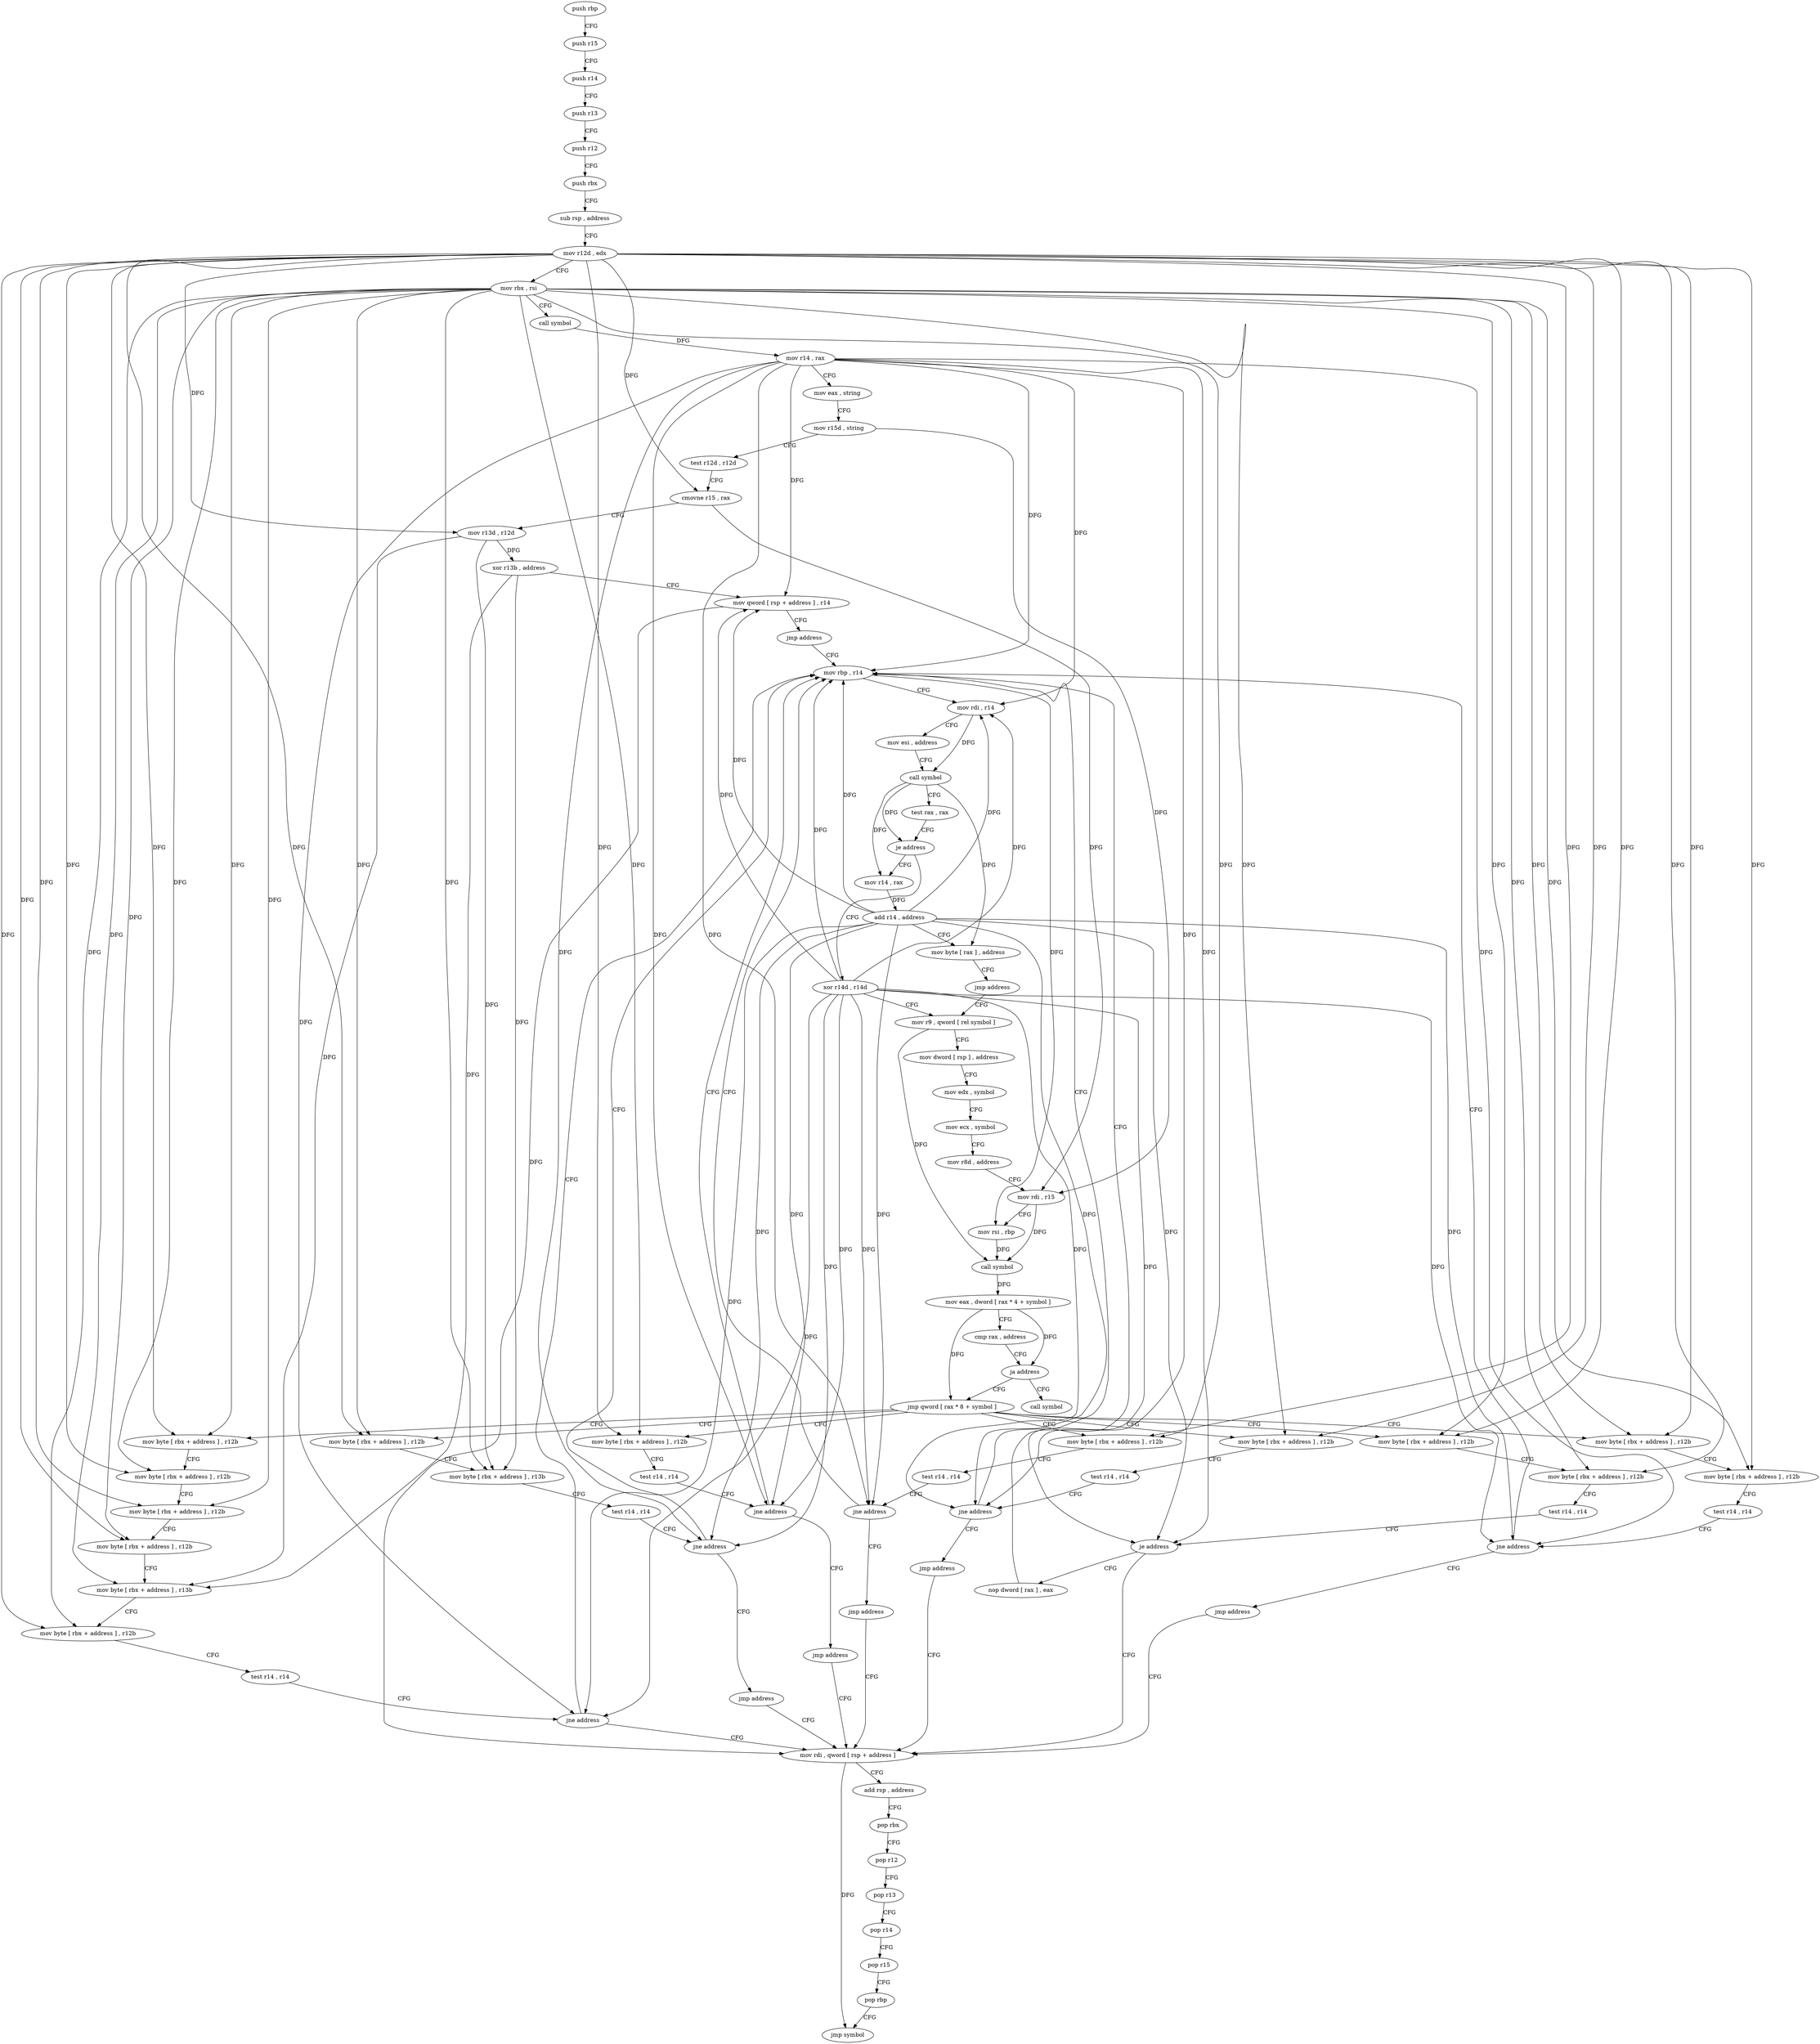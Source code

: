 digraph "func" {
"4207648" [label = "push rbp" ]
"4207649" [label = "push r15" ]
"4207651" [label = "push r14" ]
"4207653" [label = "push r13" ]
"4207655" [label = "push r12" ]
"4207657" [label = "push rbx" ]
"4207658" [label = "sub rsp , address" ]
"4207662" [label = "mov r12d , edx" ]
"4207665" [label = "mov rbx , rsi" ]
"4207668" [label = "call symbol" ]
"4207673" [label = "mov r14 , rax" ]
"4207676" [label = "mov eax , string" ]
"4207681" [label = "mov r15d , string" ]
"4207687" [label = "test r12d , r12d" ]
"4207690" [label = "cmovne r15 , rax" ]
"4207694" [label = "mov r13d , r12d" ]
"4207697" [label = "xor r13b , address" ]
"4207701" [label = "mov qword [ rsp + address ] , r14" ]
"4207706" [label = "jmp address" ]
"4207728" [label = "mov rbp , r14" ]
"4207731" [label = "mov rdi , r14" ]
"4207734" [label = "mov esi , address" ]
"4207739" [label = "call symbol" ]
"4207744" [label = "test rax , rax" ]
"4207747" [label = "je address" ]
"4207776" [label = "xor r14d , r14d" ]
"4207749" [label = "mov r14 , rax" ]
"4207779" [label = "mov r9 , qword [ rel symbol ]" ]
"4207752" [label = "add r14 , address" ]
"4207756" [label = "mov byte [ rax ] , address" ]
"4207759" [label = "jmp address" ]
"4207984" [label = "call symbol" ]
"4207837" [label = "jmp qword [ rax * 8 + symbol ]" ]
"4207708" [label = "mov byte [ rbx + address ] , r12b" ]
"4207844" [label = "mov byte [ rbx + address ] , r12b" ]
"4207863" [label = "mov byte [ rbx + address ] , r12b" ]
"4207878" [label = "mov byte [ rbx + address ] , r12b" ]
"4207893" [label = "mov byte [ rbx + address ] , r12b" ]
"4207908" [label = "mov byte [ rbx + address ] , r12b" ]
"4207927" [label = "mov byte [ rbx + address ] , r12b" ]
"4207786" [label = "mov dword [ rsp ] , address" ]
"4207793" [label = "mov edx , symbol" ]
"4207798" [label = "mov ecx , symbol" ]
"4207803" [label = "mov r8d , address" ]
"4207809" [label = "mov rdi , r15" ]
"4207812" [label = "mov rsi , rbp" ]
"4207815" [label = "call symbol" ]
"4207820" [label = "mov eax , dword [ rax * 4 + symbol ]" ]
"4207827" [label = "cmp rax , address" ]
"4207831" [label = "ja address" ]
"4207712" [label = "mov byte [ rbx + address ] , r12b" ]
"4207716" [label = "test r14 , r14" ]
"4207719" [label = "je address" ]
"4207960" [label = "mov rdi , qword [ rsp + address ]" ]
"4207725" [label = "nop dword [ rax ] , eax" ]
"4207848" [label = "mov byte [ rbx + address ] , r13b" ]
"4207852" [label = "test r14 , r14" ]
"4207855" [label = "jne address" ]
"4207861" [label = "jmp address" ]
"4207867" [label = "test r14 , r14" ]
"4207870" [label = "jne address" ]
"4207876" [label = "jmp address" ]
"4207882" [label = "test r14 , r14" ]
"4207885" [label = "jne address" ]
"4207891" [label = "jmp address" ]
"4207897" [label = "test r14 , r14" ]
"4207900" [label = "jne address" ]
"4207906" [label = "jmp address" ]
"4207912" [label = "mov byte [ rbx + address ] , r12b" ]
"4207916" [label = "test r14 , r14" ]
"4207919" [label = "jne address" ]
"4207925" [label = "jmp address" ]
"4207931" [label = "mov byte [ rbx + address ] , r12b" ]
"4207935" [label = "mov byte [ rbx + address ] , r12b" ]
"4207939" [label = "mov byte [ rbx + address ] , r12b" ]
"4207943" [label = "mov byte [ rbx + address ] , r13b" ]
"4207947" [label = "mov byte [ rbx + address ] , r12b" ]
"4207951" [label = "test r14 , r14" ]
"4207954" [label = "jne address" ]
"4207965" [label = "add rsp , address" ]
"4207969" [label = "pop rbx" ]
"4207970" [label = "pop r12" ]
"4207972" [label = "pop r13" ]
"4207974" [label = "pop r14" ]
"4207976" [label = "pop r15" ]
"4207978" [label = "pop rbp" ]
"4207979" [label = "jmp symbol" ]
"4207648" -> "4207649" [ label = "CFG" ]
"4207649" -> "4207651" [ label = "CFG" ]
"4207651" -> "4207653" [ label = "CFG" ]
"4207653" -> "4207655" [ label = "CFG" ]
"4207655" -> "4207657" [ label = "CFG" ]
"4207657" -> "4207658" [ label = "CFG" ]
"4207658" -> "4207662" [ label = "CFG" ]
"4207662" -> "4207665" [ label = "CFG" ]
"4207662" -> "4207690" [ label = "DFG" ]
"4207662" -> "4207694" [ label = "DFG" ]
"4207662" -> "4207708" [ label = "DFG" ]
"4207662" -> "4207712" [ label = "DFG" ]
"4207662" -> "4207844" [ label = "DFG" ]
"4207662" -> "4207863" [ label = "DFG" ]
"4207662" -> "4207878" [ label = "DFG" ]
"4207662" -> "4207893" [ label = "DFG" ]
"4207662" -> "4207908" [ label = "DFG" ]
"4207662" -> "4207912" [ label = "DFG" ]
"4207662" -> "4207927" [ label = "DFG" ]
"4207662" -> "4207931" [ label = "DFG" ]
"4207662" -> "4207935" [ label = "DFG" ]
"4207662" -> "4207939" [ label = "DFG" ]
"4207662" -> "4207947" [ label = "DFG" ]
"4207665" -> "4207668" [ label = "CFG" ]
"4207665" -> "4207708" [ label = "DFG" ]
"4207665" -> "4207712" [ label = "DFG" ]
"4207665" -> "4207844" [ label = "DFG" ]
"4207665" -> "4207848" [ label = "DFG" ]
"4207665" -> "4207863" [ label = "DFG" ]
"4207665" -> "4207878" [ label = "DFG" ]
"4207665" -> "4207893" [ label = "DFG" ]
"4207665" -> "4207908" [ label = "DFG" ]
"4207665" -> "4207912" [ label = "DFG" ]
"4207665" -> "4207927" [ label = "DFG" ]
"4207665" -> "4207931" [ label = "DFG" ]
"4207665" -> "4207935" [ label = "DFG" ]
"4207665" -> "4207939" [ label = "DFG" ]
"4207665" -> "4207943" [ label = "DFG" ]
"4207665" -> "4207947" [ label = "DFG" ]
"4207668" -> "4207673" [ label = "DFG" ]
"4207673" -> "4207676" [ label = "CFG" ]
"4207673" -> "4207701" [ label = "DFG" ]
"4207673" -> "4207728" [ label = "DFG" ]
"4207673" -> "4207731" [ label = "DFG" ]
"4207673" -> "4207719" [ label = "DFG" ]
"4207673" -> "4207855" [ label = "DFG" ]
"4207673" -> "4207870" [ label = "DFG" ]
"4207673" -> "4207885" [ label = "DFG" ]
"4207673" -> "4207900" [ label = "DFG" ]
"4207673" -> "4207919" [ label = "DFG" ]
"4207673" -> "4207954" [ label = "DFG" ]
"4207676" -> "4207681" [ label = "CFG" ]
"4207681" -> "4207687" [ label = "CFG" ]
"4207681" -> "4207809" [ label = "DFG" ]
"4207687" -> "4207690" [ label = "CFG" ]
"4207690" -> "4207694" [ label = "CFG" ]
"4207690" -> "4207809" [ label = "DFG" ]
"4207694" -> "4207697" [ label = "DFG" ]
"4207694" -> "4207848" [ label = "DFG" ]
"4207694" -> "4207943" [ label = "DFG" ]
"4207697" -> "4207701" [ label = "CFG" ]
"4207697" -> "4207848" [ label = "DFG" ]
"4207697" -> "4207943" [ label = "DFG" ]
"4207701" -> "4207706" [ label = "CFG" ]
"4207701" -> "4207960" [ label = "DFG" ]
"4207706" -> "4207728" [ label = "CFG" ]
"4207728" -> "4207731" [ label = "CFG" ]
"4207728" -> "4207812" [ label = "DFG" ]
"4207731" -> "4207734" [ label = "CFG" ]
"4207731" -> "4207739" [ label = "DFG" ]
"4207734" -> "4207739" [ label = "CFG" ]
"4207739" -> "4207744" [ label = "CFG" ]
"4207739" -> "4207747" [ label = "DFG" ]
"4207739" -> "4207749" [ label = "DFG" ]
"4207739" -> "4207756" [ label = "DFG" ]
"4207744" -> "4207747" [ label = "CFG" ]
"4207747" -> "4207776" [ label = "CFG" ]
"4207747" -> "4207749" [ label = "CFG" ]
"4207776" -> "4207779" [ label = "CFG" ]
"4207776" -> "4207701" [ label = "DFG" ]
"4207776" -> "4207728" [ label = "DFG" ]
"4207776" -> "4207731" [ label = "DFG" ]
"4207776" -> "4207719" [ label = "DFG" ]
"4207776" -> "4207855" [ label = "DFG" ]
"4207776" -> "4207870" [ label = "DFG" ]
"4207776" -> "4207885" [ label = "DFG" ]
"4207776" -> "4207900" [ label = "DFG" ]
"4207776" -> "4207919" [ label = "DFG" ]
"4207776" -> "4207954" [ label = "DFG" ]
"4207749" -> "4207752" [ label = "DFG" ]
"4207779" -> "4207786" [ label = "CFG" ]
"4207779" -> "4207815" [ label = "DFG" ]
"4207752" -> "4207756" [ label = "CFG" ]
"4207752" -> "4207701" [ label = "DFG" ]
"4207752" -> "4207728" [ label = "DFG" ]
"4207752" -> "4207731" [ label = "DFG" ]
"4207752" -> "4207719" [ label = "DFG" ]
"4207752" -> "4207855" [ label = "DFG" ]
"4207752" -> "4207870" [ label = "DFG" ]
"4207752" -> "4207885" [ label = "DFG" ]
"4207752" -> "4207900" [ label = "DFG" ]
"4207752" -> "4207919" [ label = "DFG" ]
"4207752" -> "4207954" [ label = "DFG" ]
"4207756" -> "4207759" [ label = "CFG" ]
"4207759" -> "4207779" [ label = "CFG" ]
"4207837" -> "4207708" [ label = "CFG" ]
"4207837" -> "4207844" [ label = "CFG" ]
"4207837" -> "4207863" [ label = "CFG" ]
"4207837" -> "4207878" [ label = "CFG" ]
"4207837" -> "4207893" [ label = "CFG" ]
"4207837" -> "4207908" [ label = "CFG" ]
"4207837" -> "4207927" [ label = "CFG" ]
"4207708" -> "4207712" [ label = "CFG" ]
"4207844" -> "4207848" [ label = "CFG" ]
"4207863" -> "4207867" [ label = "CFG" ]
"4207878" -> "4207882" [ label = "CFG" ]
"4207893" -> "4207897" [ label = "CFG" ]
"4207908" -> "4207912" [ label = "CFG" ]
"4207927" -> "4207931" [ label = "CFG" ]
"4207786" -> "4207793" [ label = "CFG" ]
"4207793" -> "4207798" [ label = "CFG" ]
"4207798" -> "4207803" [ label = "CFG" ]
"4207803" -> "4207809" [ label = "CFG" ]
"4207809" -> "4207812" [ label = "CFG" ]
"4207809" -> "4207815" [ label = "DFG" ]
"4207812" -> "4207815" [ label = "DFG" ]
"4207815" -> "4207820" [ label = "DFG" ]
"4207820" -> "4207827" [ label = "CFG" ]
"4207820" -> "4207831" [ label = "DFG" ]
"4207820" -> "4207837" [ label = "DFG" ]
"4207827" -> "4207831" [ label = "CFG" ]
"4207831" -> "4207984" [ label = "CFG" ]
"4207831" -> "4207837" [ label = "CFG" ]
"4207712" -> "4207716" [ label = "CFG" ]
"4207716" -> "4207719" [ label = "CFG" ]
"4207719" -> "4207960" [ label = "CFG" ]
"4207719" -> "4207725" [ label = "CFG" ]
"4207960" -> "4207965" [ label = "CFG" ]
"4207960" -> "4207979" [ label = "DFG" ]
"4207725" -> "4207728" [ label = "CFG" ]
"4207848" -> "4207852" [ label = "CFG" ]
"4207852" -> "4207855" [ label = "CFG" ]
"4207855" -> "4207728" [ label = "CFG" ]
"4207855" -> "4207861" [ label = "CFG" ]
"4207861" -> "4207960" [ label = "CFG" ]
"4207867" -> "4207870" [ label = "CFG" ]
"4207870" -> "4207728" [ label = "CFG" ]
"4207870" -> "4207876" [ label = "CFG" ]
"4207876" -> "4207960" [ label = "CFG" ]
"4207882" -> "4207885" [ label = "CFG" ]
"4207885" -> "4207728" [ label = "CFG" ]
"4207885" -> "4207891" [ label = "CFG" ]
"4207891" -> "4207960" [ label = "CFG" ]
"4207897" -> "4207900" [ label = "CFG" ]
"4207900" -> "4207728" [ label = "CFG" ]
"4207900" -> "4207906" [ label = "CFG" ]
"4207906" -> "4207960" [ label = "CFG" ]
"4207912" -> "4207916" [ label = "CFG" ]
"4207916" -> "4207919" [ label = "CFG" ]
"4207919" -> "4207728" [ label = "CFG" ]
"4207919" -> "4207925" [ label = "CFG" ]
"4207925" -> "4207960" [ label = "CFG" ]
"4207931" -> "4207935" [ label = "CFG" ]
"4207935" -> "4207939" [ label = "CFG" ]
"4207939" -> "4207943" [ label = "CFG" ]
"4207943" -> "4207947" [ label = "CFG" ]
"4207947" -> "4207951" [ label = "CFG" ]
"4207951" -> "4207954" [ label = "CFG" ]
"4207954" -> "4207728" [ label = "CFG" ]
"4207954" -> "4207960" [ label = "CFG" ]
"4207965" -> "4207969" [ label = "CFG" ]
"4207969" -> "4207970" [ label = "CFG" ]
"4207970" -> "4207972" [ label = "CFG" ]
"4207972" -> "4207974" [ label = "CFG" ]
"4207974" -> "4207976" [ label = "CFG" ]
"4207976" -> "4207978" [ label = "CFG" ]
"4207978" -> "4207979" [ label = "CFG" ]
}
